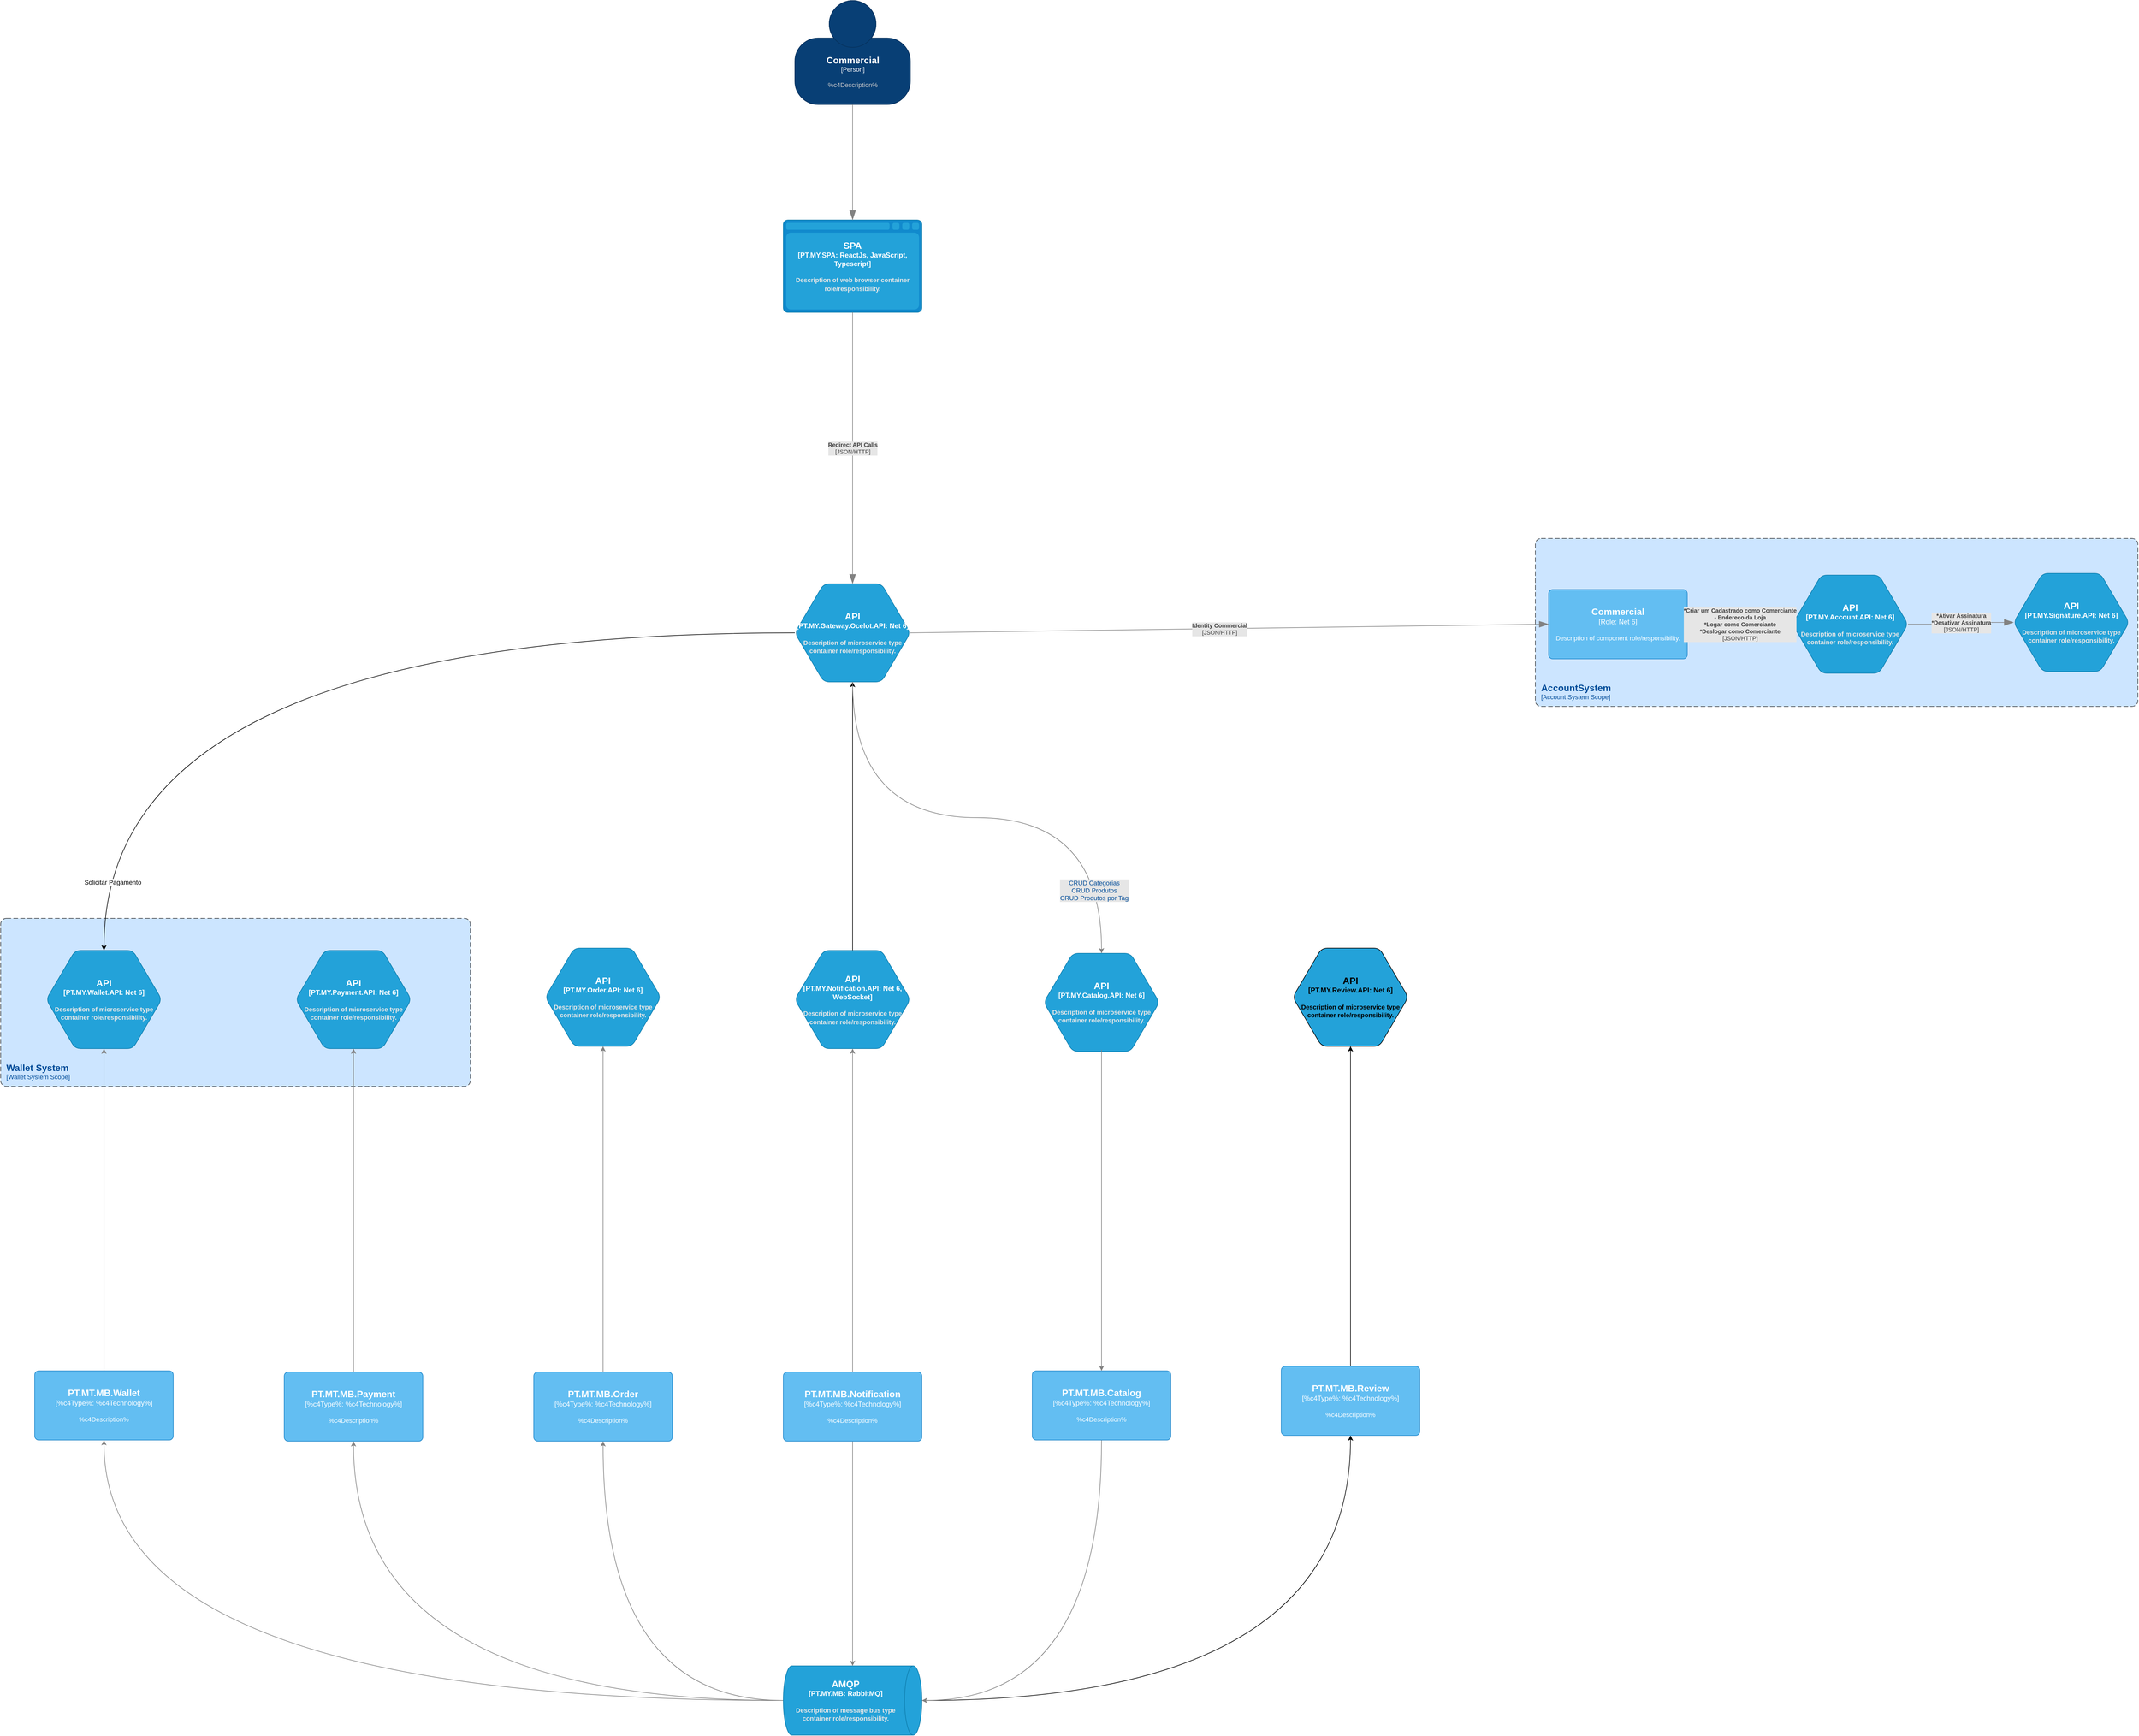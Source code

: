 <mxfile>
    <diagram id="_c2juF_RwAG0OSuIpjdX" name="Commercial">
        <mxGraphModel dx="4908" dy="2554" grid="0" gridSize="10" guides="1" tooltips="1" connect="1" arrows="1" fold="1" page="0" pageScale="1" pageWidth="413" pageHeight="291" math="0" shadow="0">
            <root>
                <mxCell id="0"/>
                <mxCell id="1" parent="0"/>
                <object placeholders="1" c4Name="AccountSystem" c4Type="AccountScope" c4Application="Account System Scope" label="&lt;font style=&quot;font-size: 16px&quot;&gt;&lt;b&gt;&lt;div style=&quot;text-align: left&quot;&gt;%c4Name%&lt;/div&gt;&lt;/b&gt;&lt;/font&gt;&lt;div style=&quot;text-align: left&quot;&gt;[%c4Application%]&lt;/div&gt;" id="2">
                    <mxCell style="rounded=1;fontSize=11;whiteSpace=wrap;html=1;dashed=1;arcSize=20;fillColor=#cce5ff;strokeColor=#36393d;labelBackgroundColor=none;align=left;verticalAlign=bottom;labelBorderColor=none;spacingTop=0;spacing=10;dashPattern=8 4;metaEdit=1;rotatable=0;perimeter=rectanglePerimeter;labelPadding=0;allowArrows=0;connectable=0;expand=0;recursiveResize=0;editable=1;pointerEvents=0;absoluteArcSize=1;points=[[0.25,0,0],[0.5,0,0],[0.75,0,0],[1,0.25,0],[1,0.5,0],[1,0.75,0],[0.75,1,0],[0.5,1,0],[0.25,1,0],[0,0.75,0],[0,0.5,0],[0,0.25,0]];fontColor=#004C99;" parent="1" vertex="1">
                        <mxGeometry x="1431" y="119.5" width="1043" height="291" as="geometry"/>
                    </mxCell>
                </object>
                <object placeholders="1" c4Name="Wallet System" c4Type="WalletScope" c4Application="Wallet System Scope" label="&lt;font style=&quot;font-size: 16px&quot;&gt;&lt;b&gt;&lt;div style=&quot;text-align: left&quot;&gt;%c4Name%&lt;/div&gt;&lt;/b&gt;&lt;/font&gt;&lt;div style=&quot;text-align: left&quot;&gt;[%c4Application%]&lt;/div&gt;" id="3">
                    <mxCell style="rounded=1;fontSize=11;whiteSpace=wrap;html=1;dashed=1;arcSize=20;fillColor=#cce5ff;strokeColor=#36393d;labelBackgroundColor=none;align=left;verticalAlign=bottom;labelBorderColor=none;spacingTop=0;spacing=10;dashPattern=8 4;metaEdit=1;rotatable=0;perimeter=rectanglePerimeter;labelPadding=0;allowArrows=0;connectable=0;expand=0;recursiveResize=0;editable=1;pointerEvents=0;absoluteArcSize=1;points=[[0.25,0,0],[0.5,0,0],[0.75,0,0],[1,0.25,0],[1,0.5,0],[1,0.75,0],[0.75,1,0],[0.5,1,0],[0.25,1,0],[0,0.75,0],[0,0.5,0],[0,0.25,0]];fontColor=#004C99;" parent="1" vertex="1">
                        <mxGeometry x="-1225.8" y="777.5" width="813" height="291" as="geometry"/>
                    </mxCell>
                </object>
                <mxCell id="52" value="Solicitar Pagamento" style="edgeStyle=orthogonalEdgeStyle;curved=1;html=1;labelBackgroundColor=#FFFFFF;fontColor=#000000;" parent="1" source="4" target="5" edge="1">
                    <mxGeometry x="0.865" y="15" relative="1" as="geometry">
                        <mxPoint as="offset"/>
                    </mxGeometry>
                </mxCell>
                <object placeholders="1" c4Type="API" c4Container="PT.MY.Gateway.Ocelot.API" c4Technology="Net 6" c4Description="Description of microservice type container role/responsibility." label="&lt;font style=&quot;font-size: 16px&quot;&gt;&lt;b&gt;%c4Type%&lt;/font&gt;&lt;div&gt;[%c4Container%:&amp;nbsp;%c4Technology%]&lt;/div&gt;&lt;br&gt;&lt;div&gt;&lt;font style=&quot;font-size: 11px&quot;&gt;&lt;font color=&quot;#E6E6E6&quot;&gt;%c4Description%&lt;/font&gt;&lt;/div&gt;" id="4">
                    <mxCell style="shape=hexagon;size=50;perimeter=hexagonPerimeter2;whiteSpace=wrap;html=1;fixedSize=1;rounded=1;labelBackgroundColor=none;fillColor=#23A2D9;fontSize=12;fontColor=#ffffff;align=center;strokeColor=#0E7DAD;metaEdit=1;points=[[0.5,0,0],[1,0.25,0],[1,0.5,0],[1,0.75,0],[0.5,1,0],[0,0.75,0],[0,0.5,0],[0,0.25,0]];resizable=0;" parent="1" vertex="1">
                        <mxGeometry x="149" y="198" width="200" height="170" as="geometry"/>
                    </mxCell>
                </object>
                <object placeholders="1" c4Type="API" c4Container="PT.MY.Wallet.API" c4Technology="Net 6" c4Description="Description of microservice type container role/responsibility." label="&lt;font style=&quot;font-size: 16px&quot;&gt;&lt;b&gt;%c4Type%&lt;/font&gt;&lt;div&gt;[%c4Container%:&amp;nbsp;%c4Technology%]&lt;/div&gt;&lt;br&gt;&lt;div&gt;&lt;font style=&quot;font-size: 11px&quot;&gt;&lt;font color=&quot;#E6E6E6&quot;&gt;%c4Description%&lt;/font&gt;&lt;/div&gt;" id="5">
                    <mxCell style="shape=hexagon;size=50;perimeter=hexagonPerimeter2;whiteSpace=wrap;html=1;fixedSize=1;rounded=1;labelBackgroundColor=none;fillColor=#23A2D9;fontSize=12;fontColor=#ffffff;align=center;strokeColor=#0E7DAD;metaEdit=1;points=[[0.5,0,0],[1,0.25,0],[1,0.5,0],[1,0.75,0],[0.5,1,0],[0,0.75,0],[0,0.5,0],[0,0.25,0]];resizable=0;" parent="1" vertex="1">
                        <mxGeometry x="-1147" y="833" width="200" height="170" as="geometry"/>
                    </mxCell>
                </object>
                <object placeholders="1" c4Type="API" c4Container="PT.MY.Account.API" c4Technology="Net 6" c4Description="Description of microservice type container role/responsibility." label="&lt;font style=&quot;font-size: 16px&quot;&gt;&lt;b&gt;%c4Type%&lt;/font&gt;&lt;div&gt;[%c4Container%:&amp;nbsp;%c4Technology%]&lt;/div&gt;&lt;br&gt;&lt;div&gt;&lt;font style=&quot;font-size: 11px&quot;&gt;&lt;font color=&quot;#E6E6E6&quot;&gt;%c4Description%&lt;/font&gt;&lt;/div&gt;" id="6">
                    <mxCell style="shape=hexagon;size=50;perimeter=hexagonPerimeter2;whiteSpace=wrap;html=1;fixedSize=1;rounded=1;labelBackgroundColor=none;fillColor=#23A2D9;fontSize=12;fontColor=#ffffff;align=center;strokeColor=#0E7DAD;metaEdit=1;points=[[0.5,0,0],[1,0.25,0],[1,0.5,0],[1,0.75,0],[0.5,1,0],[0,0.75,0],[0,0.5,0],[0,0.25,0]];resizable=0;" parent="1" vertex="1">
                        <mxGeometry x="1876" y="183" width="200" height="170" as="geometry"/>
                    </mxCell>
                </object>
                <object placeholders="1" c4Type="API" c4Container="PT.MY.Payment.API" c4Technology="Net 6" c4Description="Description of microservice type container role/responsibility." label="&lt;font style=&quot;font-size: 16px&quot;&gt;&lt;b&gt;%c4Type%&lt;/font&gt;&lt;div&gt;[%c4Container%:&amp;nbsp;%c4Technology%]&lt;/div&gt;&lt;br&gt;&lt;div&gt;&lt;font style=&quot;font-size: 11px&quot;&gt;&lt;font color=&quot;#E6E6E6&quot;&gt;%c4Description%&lt;/font&gt;&lt;/div&gt;" id="8">
                    <mxCell style="shape=hexagon;size=50;perimeter=hexagonPerimeter2;whiteSpace=wrap;html=1;fixedSize=1;rounded=1;labelBackgroundColor=none;fillColor=#23A2D9;fontSize=12;fontColor=#ffffff;align=center;strokeColor=#0E7DAD;metaEdit=1;points=[[0.5,0,0],[1,0.25,0],[1,0.5,0],[1,0.75,0],[0.5,1,0],[0,0.75,0],[0,0.5,0],[0,0.25,0]];resizable=0;" parent="1" vertex="1">
                        <mxGeometry x="-715" y="833" width="200" height="170" as="geometry"/>
                    </mxCell>
                </object>
                <object placeholders="1" c4Type="API" c4Container="PT.MY.Signature.API" c4Technology="Net 6" c4Description="Description of microservice type container role/responsibility." label="&lt;font style=&quot;font-size: 16px&quot;&gt;&lt;b&gt;%c4Type%&lt;/font&gt;&lt;div&gt;[%c4Container%:&amp;nbsp;%c4Technology%]&lt;/div&gt;&lt;br&gt;&lt;div&gt;&lt;font style=&quot;font-size: 11px&quot;&gt;&lt;font color=&quot;#E6E6E6&quot;&gt;%c4Description%&lt;/font&gt;&lt;/div&gt;" id="9">
                    <mxCell style="shape=hexagon;size=50;perimeter=hexagonPerimeter2;whiteSpace=wrap;html=1;fixedSize=1;rounded=1;labelBackgroundColor=none;fillColor=#23A2D9;fontSize=12;fontColor=#ffffff;align=center;strokeColor=#0E7DAD;metaEdit=1;points=[[0.5,0,0],[1,0.25,0],[1,0.5,0],[1,0.75,0],[0.5,1,0],[0,0.75,0],[0,0.5,0],[0,0.25,0]];resizable=0;" parent="1" vertex="1">
                        <mxGeometry x="2259" y="180" width="200" height="170" as="geometry"/>
                    </mxCell>
                </object>
                <mxCell id="10" style="html=1;exitX=0.5;exitY=0;exitDx=0;exitDy=0;exitPerimeter=0;labelBackgroundColor=#E6E6E6;fontColor=#004C99;entryX=0.5;entryY=1;entryDx=0;entryDy=0;entryPerimeter=0;" parent="1" source="11" target="4" edge="1">
                    <mxGeometry relative="1" as="geometry">
                        <mxPoint x="312" y="517" as="targetPoint"/>
                    </mxGeometry>
                </mxCell>
                <object placeholders="1" c4Type="API" c4Container="PT.MY.Notification.API" c4Technology="Net 6, WebSocket" c4Description="Description of microservice type container role/responsibility." label="&lt;font style=&quot;font-size: 16px&quot;&gt;&lt;b&gt;%c4Type%&lt;/font&gt;&lt;div&gt;[%c4Container%:&amp;nbsp;%c4Technology%]&lt;/div&gt;&lt;br&gt;&lt;div&gt;&lt;font style=&quot;font-size: 11px&quot;&gt;&lt;font color=&quot;#E6E6E6&quot;&gt;%c4Description%&lt;/font&gt;&lt;/div&gt;" id="11">
                    <mxCell style="shape=hexagon;size=50;perimeter=hexagonPerimeter2;whiteSpace=wrap;html=1;fixedSize=1;rounded=1;labelBackgroundColor=none;fillColor=#23A2D9;fontSize=12;fontColor=#ffffff;align=center;strokeColor=#0E7DAD;metaEdit=1;points=[[0.5,0,0],[1,0.25,0],[1,0.5,0],[1,0.75,0],[0.5,1,0],[0,0.75,0],[0,0.5,0],[0,0.25,0]];resizable=0;" parent="1" vertex="1">
                        <mxGeometry x="149" y="833" width="200" height="170" as="geometry"/>
                    </mxCell>
                </object>
                <object placeholders="1" c4Type="API" c4Container="PT.MY.Order.API" c4Technology="Net 6" c4Description="Description of microservice type container role/responsibility." label="&lt;font style=&quot;font-size: 16px&quot;&gt;&lt;b&gt;%c4Type%&lt;/font&gt;&lt;div&gt;[%c4Container%:&amp;nbsp;%c4Technology%]&lt;/div&gt;&lt;br&gt;&lt;div&gt;&lt;font style=&quot;font-size: 11px&quot;&gt;&lt;font color=&quot;#E6E6E6&quot;&gt;%c4Description%&lt;/font&gt;&lt;/div&gt;" id="12">
                    <mxCell style="shape=hexagon;size=50;perimeter=hexagonPerimeter2;whiteSpace=wrap;html=1;fixedSize=1;rounded=1;labelBackgroundColor=none;fillColor=#23A2D9;fontSize=12;fontColor=#ffffff;align=center;strokeColor=#0E7DAD;metaEdit=1;points=[[0.5,0,0],[1,0.25,0],[1,0.5,0],[1,0.75,0],[0.5,1,0],[0,0.75,0],[0,0.5,0],[0,0.25,0]];resizable=0;" parent="1" vertex="1">
                        <mxGeometry x="-283" y="829" width="200" height="170" as="geometry"/>
                    </mxCell>
                </object>
                <mxCell id="13" style="edgeStyle=orthogonalEdgeStyle;curved=1;html=1;entryX=0.5;entryY=1;entryDx=0;entryDy=0;entryPerimeter=0;labelBackgroundColor=#E6E6E6;fontColor=#000000;strokeColor=#828282;" parent="1" source="16" target="35" edge="1">
                    <mxGeometry relative="1" as="geometry"/>
                </mxCell>
                <mxCell id="14" style="edgeStyle=orthogonalEdgeStyle;curved=1;html=1;entryX=0.5;entryY=1;entryDx=0;entryDy=0;entryPerimeter=0;labelBackgroundColor=#E6E6E6;fontColor=#000000;strokeColor=#828282;" parent="1" source="16" target="42" edge="1">
                    <mxGeometry relative="1" as="geometry"/>
                </mxCell>
                <mxCell id="15" style="edgeStyle=orthogonalEdgeStyle;curved=1;html=1;entryX=0.5;entryY=1;entryDx=0;entryDy=0;entryPerimeter=0;labelBackgroundColor=#E6E6E6;fontColor=#000000;strokeColor=#828282;" parent="1" source="16" target="44" edge="1">
                    <mxGeometry relative="1" as="geometry"/>
                </mxCell>
                <mxCell id="48" style="edgeStyle=orthogonalEdgeStyle;html=1;entryX=0.5;entryY=1;entryDx=0;entryDy=0;entryPerimeter=0;labelBackgroundColor=#FFFFFF;fontColor=#000000;curved=1;" parent="1" source="16" target="47" edge="1">
                    <mxGeometry relative="1" as="geometry"/>
                </mxCell>
                <object placeholders="1" c4Type="AMQP" c4Container="PT.MY.MB" c4Technology="RabbitMQ" c4Description="Description of message bus type container role/responsibility." label="&lt;font style=&quot;font-size: 16px&quot;&gt;&lt;b&gt;%c4Type%&lt;/font&gt;&lt;div&gt;[%c4Container%:&amp;nbsp;%c4Technology%]&lt;/div&gt;&lt;br&gt;&lt;div&gt;&lt;font style=&quot;font-size: 11px&quot;&gt;&lt;font color=&quot;#E6E6E6&quot;&gt;%c4Description%&lt;/font&gt;&lt;/div&gt;" id="16">
                    <mxCell style="shape=cylinder3;size=15;direction=south;whiteSpace=wrap;html=1;boundedLbl=1;rounded=0;labelBackgroundColor=none;fillColor=#23A2D9;fontSize=12;fontColor=#ffffff;align=center;strokeColor=#0E7DAD;metaEdit=1;points=[[0.5,0,0],[1,0.25,0],[1,0.5,0],[1,0.75,0],[0.5,1,0],[0,0.75,0],[0,0.5,0],[0,0.25,0]];resizable=0;" parent="1" vertex="1">
                        <mxGeometry x="129" y="2072" width="240" height="120" as="geometry"/>
                    </mxCell>
                </object>
                <object placeholders="1" c4Name="Commercial" c4Type="Person" label="&lt;font style=&quot;font-size: 16px&quot;&gt;&lt;b&gt;%c4Name%&lt;/b&gt;&lt;/font&gt;&lt;div&gt;[%c4Type%]&lt;/div&gt;&lt;br&gt;&lt;div&gt;&lt;font style=&quot;font-size: 11px&quot;&gt;&lt;font color=&quot;#cccccc&quot;&gt;%c4Description%&lt;/font&gt;&lt;/div&gt;" Description="" id="17">
                    <mxCell style="html=1;fontSize=11;dashed=0;whitespace=wrap;fillColor=#083F75;strokeColor=#06315C;fontColor=#ffffff;shape=mxgraph.c4.person2;align=center;metaEdit=1;points=[[0.5,0,0],[1,0.5,0],[1,0.75,0],[0.75,1,0],[0.5,1,0],[0.25,1,0],[0,0.75,0],[0,0.5,0]];resizable=0;" parent="1" vertex="1">
                        <mxGeometry x="149" y="-812" width="200" height="180" as="geometry"/>
                    </mxCell>
                </object>
                <object placeholders="1" c4Name="Commercial" c4Type="Role" c4Technology="Net 6" c4Description="Description of component role/responsibility." label="&lt;font style=&quot;font-size: 16px&quot;&gt;&lt;b&gt;%c4Name%&lt;/b&gt;&lt;/font&gt;&lt;div&gt;[%c4Type%: %c4Technology%]&lt;/div&gt;&lt;br&gt;&lt;div&gt;&lt;font style=&quot;font-size: 11px&quot;&gt;%c4Description%&lt;/font&gt;&lt;/div&gt;" id="18">
                    <mxCell style="rounded=1;whiteSpace=wrap;html=1;labelBackgroundColor=none;fillColor=#63BEF2;fontColor=#ffffff;align=center;arcSize=6;strokeColor=#2086C9;metaEdit=1;resizable=0;points=[[0.25,0,0],[0.5,0,0],[0.75,0,0],[1,0.25,0],[1,0.5,0],[1,0.75,0],[0.75,1,0],[0.5,1,0],[0.25,1,0],[0,0.75,0],[0,0.5,0],[0,0.25,0]];" parent="1" vertex="1">
                        <mxGeometry x="1454" y="208" width="240" height="120" as="geometry"/>
                    </mxCell>
                </object>
                <object placeholders="1" c4Type="SPA" c4Container="PT.MY.SPA" c4Technology="ReactJs, JavaScript, Typescript" c4Description="Description of web browser container role/responsibility." label="&lt;font style=&quot;font-size: 16px&quot;&gt;&lt;b&gt;%c4Type%&lt;/font&gt;&lt;div&gt;[%c4Container%:&amp;nbsp;%c4Technology%]&lt;/div&gt;&lt;br&gt;&lt;div&gt;&lt;font style=&quot;font-size: 11px&quot;&gt;&lt;font color=&quot;#E6E6E6&quot;&gt;%c4Description%&lt;/font&gt;&lt;/div&gt;" id="19">
                    <mxCell style="shape=mxgraph.c4.webBrowserContainer;whiteSpace=wrap;html=1;boundedLbl=1;rounded=0;labelBackgroundColor=none;fillColor=#118ACD;fontSize=12;fontColor=#ffffff;align=center;strokeColor=#0E7DAD;metaEdit=1;points=[[0.5,0,0],[1,0.25,0],[1,0.5,0],[1,0.75,0],[0.5,1,0],[0,0.75,0],[0,0.5,0],[0,0.25,0]];resizable=0;" parent="1" vertex="1">
                        <mxGeometry x="129" y="-432" width="240" height="160" as="geometry"/>
                    </mxCell>
                </object>
                <object placeholders="1" c4Type="Relationship" c4Technology="JSON/HTTP" c4Description="Redirect API Calls" label="&lt;div style=&quot;text-align: left&quot;&gt;&lt;div style=&quot;text-align: center&quot;&gt;&lt;b&gt;%c4Description%&lt;/b&gt;&lt;/div&gt;&lt;div style=&quot;text-align: center&quot;&gt;[%c4Technology%]&lt;/div&gt;&lt;/div&gt;" id="20">
                    <mxCell style="endArrow=blockThin;html=1;fontSize=10;fontColor=#404040;strokeWidth=1;endFill=1;strokeColor=#828282;elbow=vertical;metaEdit=1;endSize=14;startSize=14;jumpStyle=arc;jumpSize=16;rounded=0;edgeStyle=orthogonalEdgeStyle;exitX=0.5;exitY=1;exitDx=0;exitDy=0;exitPerimeter=0;entryX=0.5;entryY=0;entryDx=0;entryDy=0;entryPerimeter=0;labelBackgroundColor=#E6E6E6;" parent="1" source="19" target="4" edge="1">
                        <mxGeometry x="-0.007" width="240" relative="1" as="geometry">
                            <mxPoint x="770" y="-78" as="sourcePoint"/>
                            <mxPoint x="1010" y="-78" as="targetPoint"/>
                            <mxPoint y="1" as="offset"/>
                        </mxGeometry>
                    </mxCell>
                </object>
                <object placeholders="1" c4Type="Relationship" c4Description="" label="&lt;div style=&quot;text-align: left&quot;&gt;&lt;div style=&quot;text-align: center&quot;&gt;&lt;b&gt;%c4Description%&lt;/b&gt;&lt;/div&gt;&lt;/div&gt;" id="21">
                    <mxCell style="endArrow=blockThin;html=1;fontSize=10;fontColor=#000000;strokeWidth=1;endFill=1;strokeColor=#828282;elbow=vertical;metaEdit=1;endSize=14;startSize=14;jumpStyle=arc;jumpSize=16;rounded=0;edgeStyle=orthogonalEdgeStyle;exitX=0.5;exitY=1;exitDx=0;exitDy=0;exitPerimeter=0;entryX=0.5;entryY=0;entryDx=0;entryDy=0;entryPerimeter=0;labelBackgroundColor=#FFFFFF;" parent="1" source="17" target="19" edge="1">
                        <mxGeometry width="240" relative="1" as="geometry">
                            <mxPoint x="770" y="-78" as="sourcePoint"/>
                            <mxPoint x="1010" y="-78" as="targetPoint"/>
                        </mxGeometry>
                    </mxCell>
                </object>
                <object placeholders="1" c4Type="Relationship" c4Technology="JSON/HTTP" c4Description="*Criar um Cadastrado como Comerciante&#10;- Endereço da Loja&#10;*Logar como Comerciante&#10;*Deslogar como Comerciante" label="&lt;div style=&quot;text-align: left&quot;&gt;&lt;div style=&quot;text-align: center&quot;&gt;&lt;b&gt;%c4Description%&lt;/b&gt;&lt;/div&gt;&lt;div style=&quot;text-align: center&quot;&gt;[%c4Technology%]&lt;/div&gt;&lt;/div&gt;" id="22">
                    <mxCell style="endArrow=blockThin;html=1;fontSize=10;fontColor=#404040;strokeWidth=1;endFill=1;strokeColor=#828282;elbow=vertical;metaEdit=1;endSize=14;startSize=14;jumpStyle=arc;jumpSize=16;rounded=0;edgeStyle=orthogonalEdgeStyle;labelBackgroundColor=#E6E6E6;exitX=1;exitY=0.5;exitDx=0;exitDy=0;exitPerimeter=0;entryX=0;entryY=0.5;entryDx=0;entryDy=0;entryPerimeter=0;" parent="1" source="18" target="6" edge="1">
                        <mxGeometry x="0.001" width="240" relative="1" as="geometry">
                            <mxPoint x="730" y="253" as="sourcePoint"/>
                            <mxPoint x="703" y="159" as="targetPoint"/>
                            <mxPoint as="offset"/>
                        </mxGeometry>
                    </mxCell>
                </object>
                <object placeholders="1" c4Type="Relationship" c4Technology="JSON/HTTP" c4Description="Identity Commercial" label="&lt;div style=&quot;text-align: left&quot;&gt;&lt;div style=&quot;text-align: center&quot;&gt;&lt;b&gt;%c4Description%&lt;/b&gt;&lt;/div&gt;&lt;div style=&quot;text-align: center&quot;&gt;[%c4Technology%]&lt;/div&gt;&lt;/div&gt;" id="23">
                    <mxCell style="endArrow=blockThin;html=1;fontSize=10;fontColor=#404040;strokeWidth=1;endFill=1;strokeColor=#828282;elbow=vertical;metaEdit=1;endSize=14;startSize=14;jumpStyle=arc;jumpSize=16;rounded=0;labelBackgroundColor=#E6E6E6;exitX=1;exitY=0.5;exitDx=0;exitDy=0;exitPerimeter=0;entryX=0;entryY=0.5;entryDx=0;entryDy=0;entryPerimeter=0;" parent="1" source="4" target="18" edge="1">
                        <mxGeometry x="-0.032" width="240" relative="1" as="geometry">
                            <mxPoint x="1013" y="275.0" as="sourcePoint"/>
                            <mxPoint x="739" y="265" as="targetPoint"/>
                            <mxPoint as="offset"/>
                        </mxGeometry>
                    </mxCell>
                </object>
                <object placeholders="1" c4Type="Relationship" c4Technology="JSON/HTTP" c4Description="*Ativar Assinatura&#10;*Desativar Assinatura" label="&lt;div style=&quot;text-align: left&quot;&gt;&lt;div style=&quot;text-align: center&quot;&gt;&lt;b&gt;%c4Description%&lt;/b&gt;&lt;/div&gt;&lt;div style=&quot;text-align: center&quot;&gt;[%c4Technology%]&lt;/div&gt;&lt;/div&gt;" id="24">
                    <mxCell style="endArrow=blockThin;html=1;fontSize=10;fontColor=#404040;strokeWidth=1;endFill=1;strokeColor=#828282;elbow=vertical;metaEdit=1;endSize=14;startSize=14;jumpStyle=arc;jumpSize=16;rounded=0;edgeStyle=orthogonalEdgeStyle;labelBackgroundColor=#E6E6E6;exitX=1;exitY=0.5;exitDx=0;exitDy=0;exitPerimeter=0;entryX=0;entryY=0.5;entryDx=0;entryDy=0;entryPerimeter=0;" parent="1" source="6" target="9" edge="1">
                        <mxGeometry x="0.017" width="240" relative="1" as="geometry">
                            <mxPoint x="1166" y="347" as="sourcePoint"/>
                            <mxPoint x="1406" y="347" as="targetPoint"/>
                            <mxPoint as="offset"/>
                        </mxGeometry>
                    </mxCell>
                </object>
                <mxCell id="27" style="edgeStyle=orthogonalEdgeStyle;html=1;exitX=0.5;exitY=1;exitDx=0;exitDy=0;exitPerimeter=0;labelBackgroundColor=#E6E6E6;fontColor=#004C99;curved=1;entryX=0.5;entryY=0;entryDx=0;entryDy=0;entryPerimeter=0;strokeColor=#828282;" parent="1" source="4" target="31" edge="1">
                    <mxGeometry relative="1" as="geometry">
                        <mxPoint x="539" y="420.5" as="sourcePoint"/>
                        <mxPoint x="1196" y="821" as="targetPoint"/>
                    </mxGeometry>
                </mxCell>
                <mxCell id="28" value="CRUD Categorias&lt;br&gt;CRUD Produtos&lt;br&gt;CRUD Produtos por Tag" style="edgeLabel;html=1;align=center;verticalAlign=middle;resizable=0;points=[];fontColor=#004C99;labelBackgroundColor=#E6E6E6;" parent="27" vertex="1" connectable="0">
                    <mxGeometry x="-0.073" relative="1" as="geometry">
                        <mxPoint x="235" y="126" as="offset"/>
                    </mxGeometry>
                </mxCell>
                <object placeholders="1" c4Type="API" c4Container="PT.MY.Catalog.API" c4Technology="Net 6" c4Description="Description of microservice type container role/responsibility." label="&lt;font style=&quot;font-size: 16px&quot;&gt;&lt;b&gt;%c4Type%&lt;/font&gt;&lt;div&gt;[%c4Container%:&amp;nbsp;%c4Technology%]&lt;/div&gt;&lt;br&gt;&lt;div&gt;&lt;font style=&quot;font-size: 11px&quot;&gt;&lt;font color=&quot;#E6E6E6&quot;&gt;%c4Description%&lt;/font&gt;&lt;/div&gt;" id="31">
                    <mxCell style="shape=hexagon;size=50;perimeter=hexagonPerimeter2;whiteSpace=wrap;html=1;fixedSize=1;rounded=1;labelBackgroundColor=none;fillColor=#23A2D9;fontSize=12;fontColor=#ffffff;align=center;strokeColor=#0E7DAD;metaEdit=1;points=[[0.5,0,0],[1,0.25,0],[1,0.5,0],[1,0.75,0],[0.5,1,0],[0,0.75,0],[0,0.5,0],[0,0.25,0]];resizable=0;" parent="1" vertex="1">
                        <mxGeometry x="580" y="838" width="200" height="170" as="geometry"/>
                    </mxCell>
                </object>
                <mxCell id="34" style="edgeStyle=orthogonalEdgeStyle;curved=1;html=1;entryX=0.5;entryY=1;entryDx=0;entryDy=0;entryPerimeter=0;labelBackgroundColor=#E6E6E6;fontColor=#000000;strokeColor=#828282;" parent="1" source="35" target="12" edge="1">
                    <mxGeometry relative="1" as="geometry"/>
                </mxCell>
                <object placeholders="1" c4Name="PT.MT.MB.Order" label="&lt;font style=&quot;font-size: 16px&quot;&gt;&lt;b&gt;%c4Name%&lt;/b&gt;&lt;/font&gt;&lt;div&gt;[%c4Type%: %c4Technology%]&lt;/div&gt;&lt;br&gt;&lt;div&gt;&lt;font style=&quot;font-size: 11px&quot;&gt;%c4Description%&lt;/font&gt;&lt;/div&gt;" Publisher="OrderProductionStarted;&#10;OrderProductionFinish;&#10;OrderAwaitDriven;&#10;OrderInRoute;&#10;OrderDelivery;" Subscriber="OrderUpdateStatusEvent (Success);&#10;" Status="OrderCreated (Cliente faz Pedido) - (Lojista e Notificado);&#10;OrderAccepted (Lojista aceita o Pedido) -  (Cliente e Notificado);&#10;OrderInProcess (Lojista começa a produzir o Pedido) -  (Cliente e Notificado); &#10;OrderReady (Pedido produzido com sucesso) - (Cliente e Notificado);&#10;OrderWaitingDelivery (Pedido esta aguardando o Motorista) - (Cliente e Motorista são Notificados);&#10;OrderAcceptedDriver (Motorista aceita o Pedido) - (Cliente e Lojista são Notificados);&#10;OrderCollectedDriver (Motorista pega o pedido) - (Cliente e Lojista são notificados);&#10;OrderInMotion (O motorista envia notificações de trajetoria) - (Cliente é Lojista são notificados da Trajetoria);&#10;OrderDelivered (O motorista entrega para cliente é mesmo aceita no App) (Cliente, Motorista e Lojista são  notificados)&#10;" id="35">
                    <mxCell style="rounded=1;whiteSpace=wrap;html=1;labelBackgroundColor=none;fillColor=#63BEF2;fontColor=#ffffff;align=center;arcSize=6;strokeColor=#2086C9;metaEdit=1;resizable=0;points=[[0.25,0,0],[0.5,0,0],[0.75,0,0],[1,0.25,0],[1,0.5,0],[1,0.75,0],[0.75,1,0],[0.5,1,0],[0.25,1,0],[0,0.75,0],[0,0.5,0],[0,0.25,0]];" parent="1" vertex="1">
                        <mxGeometry x="-303" y="1563" width="240" height="120" as="geometry"/>
                    </mxCell>
                </object>
                <mxCell id="36" style="edgeStyle=orthogonalEdgeStyle;curved=1;html=1;entryX=0.5;entryY=1;entryDx=0;entryDy=0;entryPerimeter=0;labelBackgroundColor=#E6E6E6;fontColor=#000000;strokeColor=#828282;" parent="1" source="38" target="11" edge="1">
                    <mxGeometry relative="1" as="geometry"/>
                </mxCell>
                <mxCell id="37" style="edgeStyle=orthogonalEdgeStyle;curved=1;html=1;entryX=0;entryY=0.5;entryDx=0;entryDy=0;entryPerimeter=0;labelBackgroundColor=#E6E6E6;fontColor=#000000;strokeColor=#828282;" parent="1" source="38" target="16" edge="1">
                    <mxGeometry relative="1" as="geometry"/>
                </mxCell>
                <object placeholders="1" c4Name="PT.MT.MB.Notification" label="&lt;font style=&quot;font-size: 16px&quot;&gt;&lt;b&gt;%c4Name%&lt;/b&gt;&lt;/font&gt;&lt;div&gt;[%c4Type%: %c4Technology%]&lt;/div&gt;&lt;br&gt;&lt;div&gt;&lt;font style=&quot;font-size: 11px&quot;&gt;%c4Description%&lt;/font&gt;&lt;/div&gt;" Subscriber="OrderCreatedEvent;&#10;OrderAwaitDriven;&#10;OrderInRoute;&#10;OrderDelivery;&#10;PaymentCommercialProcessEvent;&#10;PaymentCommercialSucessEvent;&#10;PaymentCommercialFailedEvent;" id="38">
                    <mxCell style="rounded=1;whiteSpace=wrap;html=1;labelBackgroundColor=none;fillColor=#63BEF2;fontColor=#ffffff;align=center;arcSize=6;strokeColor=#2086C9;metaEdit=1;resizable=0;points=[[0.25,0,0],[0.5,0,0],[0.75,0,0],[1,0.25,0],[1,0.5,0],[1,0.75,0],[0.75,1,0],[0.5,1,0],[0.25,1,0],[0,0.75,0],[0,0.5,0],[0,0.25,0]];" parent="1" vertex="1">
                        <mxGeometry x="129" y="1563" width="240" height="120" as="geometry"/>
                    </mxCell>
                </object>
                <mxCell id="39" style="edgeStyle=orthogonalEdgeStyle;curved=1;html=1;entryX=0.5;entryY=0;entryDx=0;entryDy=0;entryPerimeter=0;labelBackgroundColor=#E6E6E6;fontColor=#000000;strokeColor=#828282;exitX=0.5;exitY=1;exitDx=0;exitDy=0;exitPerimeter=0;" parent="1" source="40" target="16" edge="1">
                    <mxGeometry relative="1" as="geometry"/>
                </mxCell>
                <object placeholders="1" c4Name="PT.MT.MB.Catalog" label="&lt;font style=&quot;font-size: 16px&quot;&gt;&lt;b&gt;%c4Name%&lt;/b&gt;&lt;/font&gt;&lt;div&gt;[%c4Type%: %c4Technology%]&lt;/div&gt;&lt;br&gt;&lt;div&gt;&lt;font style=&quot;font-size: 11px&quot;&gt;%c4Description%&lt;/font&gt;&lt;/div&gt;" Publisher="ProdutCreatedEvent" id="40">
                    <mxCell style="rounded=1;whiteSpace=wrap;html=1;labelBackgroundColor=none;fillColor=#63BEF2;fontColor=#ffffff;align=center;arcSize=6;strokeColor=#2086C9;metaEdit=1;resizable=0;points=[[0.25,0,0],[0.5,0,0],[0.75,0,0],[1,0.25,0],[1,0.5,0],[1,0.75,0],[0.75,1,0],[0.5,1,0],[0.25,1,0],[0,0.75,0],[0,0.5,0],[0,0.25,0]];" parent="1" vertex="1">
                        <mxGeometry x="560" y="1561" width="240" height="120" as="geometry"/>
                    </mxCell>
                </object>
                <mxCell id="41" style="edgeStyle=orthogonalEdgeStyle;curved=1;html=1;entryX=0.5;entryY=1;entryDx=0;entryDy=0;entryPerimeter=0;labelBackgroundColor=#E6E6E6;fontColor=#000000;strokeColor=#828282;" parent="1" source="42" target="8" edge="1">
                    <mxGeometry relative="1" as="geometry"/>
                </mxCell>
                <object placeholders="1" c4Name="PT.MT.MB.Payment" label="&lt;font style=&quot;font-size: 16px&quot;&gt;&lt;b&gt;%c4Name%&lt;/b&gt;&lt;/font&gt;&lt;div&gt;[%c4Type%: %c4Technology%]&lt;/div&gt;&lt;br&gt;&lt;div&gt;&lt;font style=&quot;font-size: 11px&quot;&gt;%c4Description%&lt;/font&gt;&lt;/div&gt;" Publisher="PaymentCommercialProcessEvent;&#10;PaymentCommercialSucessEvent;&#10;PaymentCommercialFailedEvent;" Subscriber="OrderCreatedEvent;&#10;PaymentTransferCommercial;" id="42">
                    <mxCell style="rounded=1;whiteSpace=wrap;html=1;labelBackgroundColor=none;fillColor=#63BEF2;fontColor=#ffffff;align=center;arcSize=6;strokeColor=#2086C9;metaEdit=1;resizable=0;points=[[0.25,0,0],[0.5,0,0],[0.75,0,0],[1,0.25,0],[1,0.5,0],[1,0.75,0],[0.75,1,0],[0.5,1,0],[0.25,1,0],[0,0.75,0],[0,0.5,0],[0,0.25,0]];" parent="1" vertex="1">
                        <mxGeometry x="-735" y="1563" width="240" height="120" as="geometry"/>
                    </mxCell>
                </object>
                <mxCell id="43" style="edgeStyle=orthogonalEdgeStyle;curved=1;html=1;entryX=0.5;entryY=1;entryDx=0;entryDy=0;entryPerimeter=0;labelBackgroundColor=#E6E6E6;fontColor=#000000;strokeColor=#828282;" parent="1" source="44" target="5" edge="1">
                    <mxGeometry relative="1" as="geometry"/>
                </mxCell>
                <object placeholders="1" c4Name="PT.MT.MB.Wallet" label="&lt;font style=&quot;font-size: 16px&quot;&gt;&lt;b&gt;%c4Name%&lt;/b&gt;&lt;/font&gt;&lt;div&gt;[%c4Type%: %c4Technology%]&lt;/div&gt;&lt;br&gt;&lt;div&gt;&lt;font style=&quot;font-size: 11px&quot;&gt;%c4Description%&lt;/font&gt;&lt;/div&gt;" Subscriber="PaymentSucessEvent;&#10;PaymentCommercialProcessEvent;&#10;PaymentCommercialSucessEvent;&#10;PaymentCommercialFailedEvent;" Publisher="PaymentTransferCommercial" id="44">
                    <mxCell style="rounded=1;whiteSpace=wrap;html=1;labelBackgroundColor=none;fillColor=#63BEF2;fontColor=#ffffff;align=center;arcSize=6;strokeColor=#2086C9;metaEdit=1;resizable=0;points=[[0.25,0,0],[0.5,0,0],[0.75,0,0],[1,0.25,0],[1,0.5,0],[1,0.75,0],[0.75,1,0],[0.5,1,0],[0.25,1,0],[0,0.75,0],[0,0.5,0],[0,0.25,0]];" parent="1" vertex="1">
                        <mxGeometry x="-1167" y="1561" width="240" height="120" as="geometry"/>
                    </mxCell>
                </object>
                <mxCell id="45" style="edgeStyle=orthogonalEdgeStyle;curved=1;html=1;entryX=0.5;entryY=0;entryDx=0;entryDy=0;entryPerimeter=0;labelBackgroundColor=#E6E6E6;fontColor=#000000;strokeColor=#828282;exitX=0.5;exitY=1;exitDx=0;exitDy=0;exitPerimeter=0;" parent="1" target="40" edge="1">
                    <mxGeometry relative="1" as="geometry">
                        <mxPoint x="680" y="1005" as="sourcePoint"/>
                        <mxPoint x="259" y="1018" as="targetPoint"/>
                    </mxGeometry>
                </mxCell>
                <object placeholders="1" c4Type="API" c4Container="PT.MY.Review.API" c4Technology="Net 6" c4Description="Description of microservice type container role/responsibility." label="&lt;font style=&quot;font-size: 16px&quot;&gt;&lt;b&gt;%c4Type%&lt;/b&gt;&lt;/font&gt;&lt;div&gt;&lt;b&gt;[%c4Container%:&amp;nbsp;%c4Technology%]&lt;/b&gt;&lt;/div&gt;&lt;b&gt;&lt;br&gt;&lt;div&gt;&lt;font style=&quot;font-size: 11px&quot;&gt;&lt;font&gt;%c4Description%&lt;/font&gt;&lt;/font&gt;&lt;/div&gt;&lt;/b&gt;" id="46">
                    <mxCell style="shape=hexagon;size=50;perimeter=hexagonPerimeter2;whiteSpace=wrap;html=1;fixedSize=1;rounded=1;labelBackgroundColor=none;fontSize=12;align=center;metaEdit=1;points=[[0.5,0,0],[1,0.25,0],[1,0.5,0],[1,0.75,0],[0.5,1,0],[0,0.75,0],[0,0.5,0],[0,0.25,0]];resizable=0;fillColor=#23A2D9;" parent="1" vertex="1">
                        <mxGeometry x="1011" y="829" width="200" height="170" as="geometry"/>
                    </mxCell>
                </object>
                <mxCell id="49" style="edgeStyle=orthogonalEdgeStyle;curved=1;html=1;entryX=0.5;entryY=1;entryDx=0;entryDy=0;entryPerimeter=0;labelBackgroundColor=#FFFFFF;fontColor=#000000;" parent="1" source="47" target="46" edge="1">
                    <mxGeometry relative="1" as="geometry"/>
                </mxCell>
                <object placeholders="1" c4Name="PT.MT.MB.Review" label="&lt;font style=&quot;font-size: 16px&quot;&gt;&lt;b&gt;%c4Name%&lt;/b&gt;&lt;/font&gt;&lt;div&gt;[%c4Type%: %c4Technology%]&lt;/div&gt;&lt;br&gt;&lt;div&gt;&lt;font style=&quot;font-size: 11px&quot;&gt;%c4Description%&lt;/font&gt;&lt;/div&gt;" Subscriber="ProdutCreatedEvent" id="47">
                    <mxCell style="rounded=1;whiteSpace=wrap;html=1;labelBackgroundColor=none;fillColor=#63BEF2;fontColor=#ffffff;align=center;arcSize=6;strokeColor=#2086C9;metaEdit=1;resizable=0;points=[[0.25,0,0],[0.5,0,0],[0.75,0,0],[1,0.25,0],[1,0.5,0],[1,0.75,0],[0.75,1,0],[0.5,1,0],[0.25,1,0],[0,0.75,0],[0,0.5,0],[0,0.25,0]];" parent="1" vertex="1">
                        <mxGeometry x="991" y="1553" width="240" height="120" as="geometry"/>
                    </mxCell>
                </object>
            </root>
        </mxGraphModel>
    </diagram>
</mxfile>
